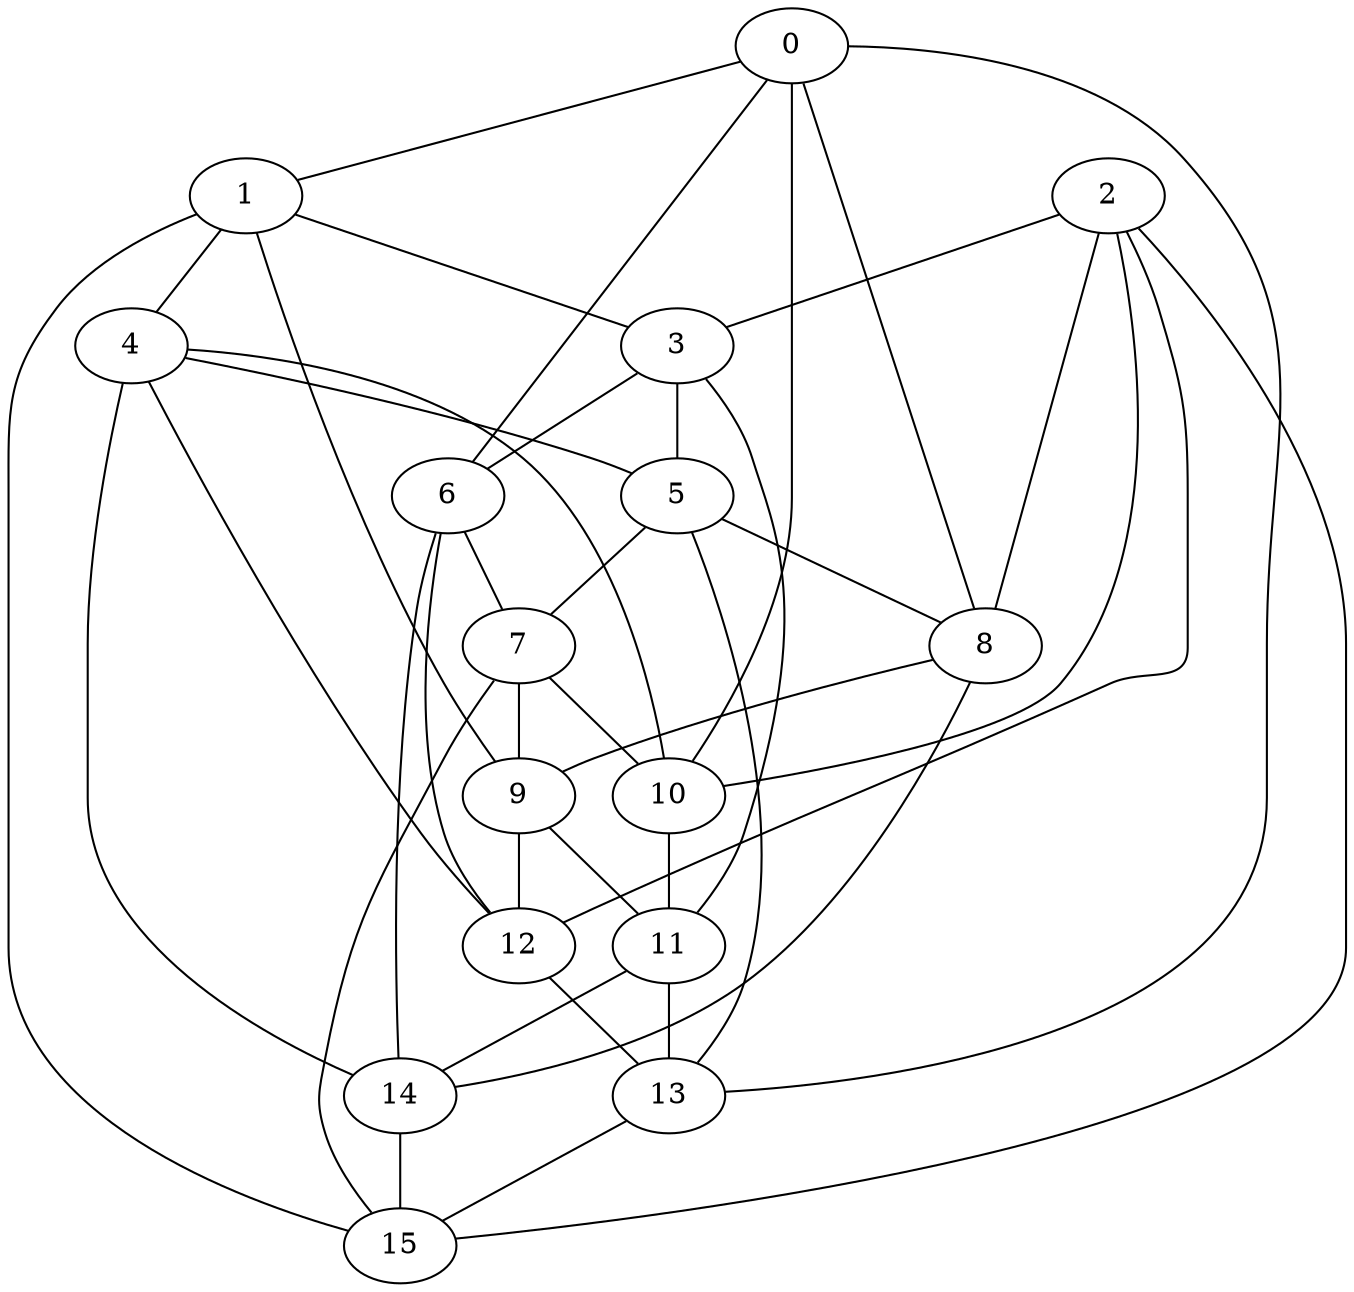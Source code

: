 graph g {0;1;2;3;4;5;6;7;8;9;10;11;12;13;14;15;0 -- 1;0 -- 6;0 -- 8;0 -- 10;0 -- 13;1 -- 3;1 -- 4;1 -- 9;1 -- 15;2 -- 3;2 -- 8;2 -- 10;2 -- 12;2 -- 15;3 -- 5;3 -- 6;3 -- 11;4 -- 5;4 -- 10;4 -- 12;4 -- 14;5 -- 7;5 -- 8;5 -- 13;6 -- 7;6 -- 12;6 -- 14;7 -- 9;7 -- 10;7 -- 15;8 -- 9;8 -- 14;9 -- 11;9 -- 12;10 -- 11;11 -- 13;11 -- 14;12 -- 13;13 -- 15;14 -- 15;}